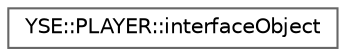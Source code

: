 digraph "Graphical Class Hierarchy"
{
 // LATEX_PDF_SIZE
  bgcolor="transparent";
  edge [fontname=Helvetica,fontsize=10,labelfontname=Helvetica,labelfontsize=10];
  node [fontname=Helvetica,fontsize=10,shape=box,height=0.2,width=0.4];
  rankdir="LR";
  Node0 [id="Node000000",label="YSE::PLAYER::interfaceObject",height=0.2,width=0.4,color="grey40", fillcolor="white", style="filled",URL="$class_y_s_e_1_1_p_l_a_y_e_r_1_1interface_object.html",tooltip=" "];
}
